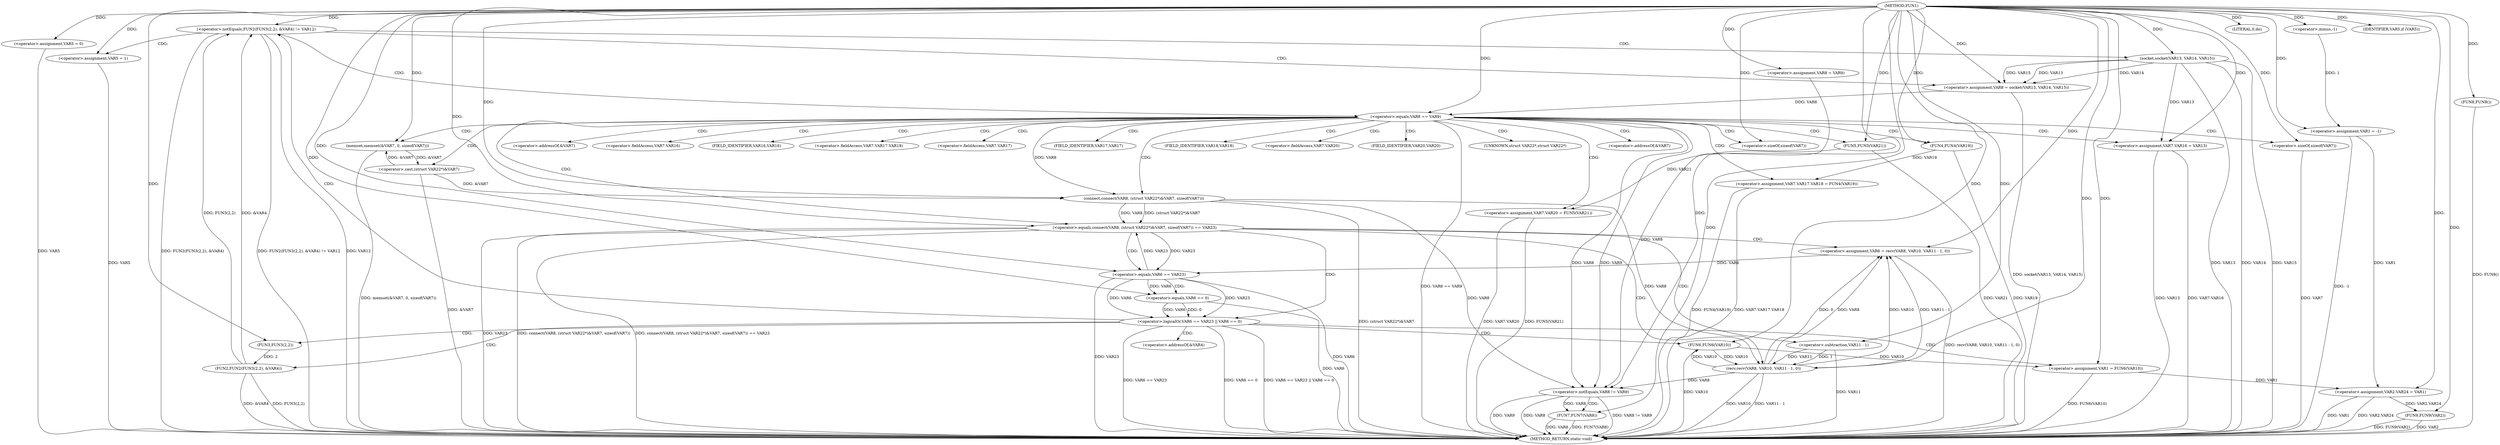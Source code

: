 digraph FUN1 {  
"1000100" [label = "(METHOD,FUN1)" ]
"1000229" [label = "(METHOD_RETURN,static void)" ]
"1000104" [label = "(<operator>.assignment,VAR1 = -1)" ]
"1000106" [label = "(<operator>.minus,-1)" ]
"1000111" [label = "(<operator>.assignment,VAR5 = 0)" ]
"1000117" [label = "(<operator>.assignment,VAR8 = VAR9)" ]
"1000124" [label = "(<operator>.notEquals,FUN2(FUN3(2,2), &VAR4) != VAR12)" ]
"1000125" [label = "(FUN2,FUN2(FUN3(2,2), &VAR4))" ]
"1000126" [label = "(FUN3,FUN3(2,2))" ]
"1000134" [label = "(<operator>.assignment,VAR5 = 1)" ]
"1000137" [label = "(<operator>.assignment,VAR8 = socket(VAR13, VAR14, VAR15))" ]
"1000139" [label = "(socket,socket(VAR13, VAR14, VAR15))" ]
"1000144" [label = "(<operator>.equals,VAR8 == VAR9)" ]
"1000149" [label = "(memset,memset(&VAR7, 0, sizeof(VAR7)))" ]
"1000153" [label = "(<operator>.sizeOf,sizeof(VAR7))" ]
"1000155" [label = "(<operator>.assignment,VAR7.VAR16 = VAR13)" ]
"1000160" [label = "(<operator>.assignment,VAR7.VAR17.VAR18 = FUN4(VAR19))" ]
"1000166" [label = "(FUN4,FUN4(VAR19))" ]
"1000168" [label = "(<operator>.assignment,VAR7.VAR20 = FUN5(VAR21))" ]
"1000172" [label = "(FUN5,FUN5(VAR21))" ]
"1000175" [label = "(<operator>.equals,connect(VAR8, (struct VAR22*)&VAR7, sizeof(VAR7)) == VAR23)" ]
"1000176" [label = "(connect,connect(VAR8, (struct VAR22*)&VAR7, sizeof(VAR7)))" ]
"1000178" [label = "(<operator>.cast,(struct VAR22*)&VAR7)" ]
"1000182" [label = "(<operator>.sizeOf,sizeof(VAR7))" ]
"1000187" [label = "(<operator>.assignment,VAR6 = recv(VAR8, VAR10, VAR11 - 1, 0))" ]
"1000189" [label = "(recv,recv(VAR8, VAR10, VAR11 - 1, 0))" ]
"1000192" [label = "(<operator>.subtraction,VAR11 - 1)" ]
"1000197" [label = "(<operator>.logicalOr,VAR6 == VAR23 || VAR6 == 0)" ]
"1000198" [label = "(<operator>.equals,VAR6 == VAR23)" ]
"1000201" [label = "(<operator>.equals,VAR6 == 0)" ]
"1000206" [label = "(<operator>.assignment,VAR1 = FUN6(VAR10))" ]
"1000208" [label = "(FUN6,FUN6(VAR10))" ]
"1000210" [label = "(LITERAL,0,do)" ]
"1000212" [label = "(<operator>.notEquals,VAR8 != VAR9)" ]
"1000216" [label = "(FUN7,FUN7(VAR8))" ]
"1000219" [label = "(IDENTIFIER,VAR5,if (VAR5))" ]
"1000221" [label = "(FUN8,FUN8())" ]
"1000222" [label = "(<operator>.assignment,VAR2.VAR24 = VAR1)" ]
"1000227" [label = "(FUN9,FUN9(VAR2))" ]
"1000129" [label = "(<operator>.addressOf,&VAR4)" ]
"1000150" [label = "(<operator>.addressOf,&VAR7)" ]
"1000156" [label = "(<operator>.fieldAccess,VAR7.VAR16)" ]
"1000158" [label = "(FIELD_IDENTIFIER,VAR16,VAR16)" ]
"1000161" [label = "(<operator>.fieldAccess,VAR7.VAR17.VAR18)" ]
"1000162" [label = "(<operator>.fieldAccess,VAR7.VAR17)" ]
"1000164" [label = "(FIELD_IDENTIFIER,VAR17,VAR17)" ]
"1000165" [label = "(FIELD_IDENTIFIER,VAR18,VAR18)" ]
"1000169" [label = "(<operator>.fieldAccess,VAR7.VAR20)" ]
"1000171" [label = "(FIELD_IDENTIFIER,VAR20,VAR20)" ]
"1000179" [label = "(UNKNOWN,struct VAR22*,struct VAR22*)" ]
"1000180" [label = "(<operator>.addressOf,&VAR7)" ]
  "1000168" -> "1000229"  [ label = "DDG: VAR7.VAR20"] 
  "1000222" -> "1000229"  [ label = "DDG: VAR1"] 
  "1000111" -> "1000229"  [ label = "DDG: VAR5"] 
  "1000212" -> "1000229"  [ label = "DDG: VAR8 != VAR9"] 
  "1000155" -> "1000229"  [ label = "DDG: VAR7.VAR16"] 
  "1000176" -> "1000229"  [ label = "DDG: (struct VAR22*)&VAR7"] 
  "1000155" -> "1000229"  [ label = "DDG: VAR13"] 
  "1000125" -> "1000229"  [ label = "DDG: FUN3(2,2)"] 
  "1000168" -> "1000229"  [ label = "DDG: FUN5(VAR21)"] 
  "1000139" -> "1000229"  [ label = "DDG: VAR15"] 
  "1000221" -> "1000229"  [ label = "DDG: FUN8()"] 
  "1000124" -> "1000229"  [ label = "DDG: FUN2(FUN3(2,2), &VAR4)"] 
  "1000197" -> "1000229"  [ label = "DDG: VAR6 == 0"] 
  "1000227" -> "1000229"  [ label = "DDG: FUN9(VAR2)"] 
  "1000222" -> "1000229"  [ label = "DDG: VAR2.VAR24"] 
  "1000208" -> "1000229"  [ label = "DDG: VAR10"] 
  "1000198" -> "1000229"  [ label = "DDG: VAR23"] 
  "1000216" -> "1000229"  [ label = "DDG: FUN7(VAR8)"] 
  "1000216" -> "1000229"  [ label = "DDG: VAR8"] 
  "1000227" -> "1000229"  [ label = "DDG: VAR2"] 
  "1000212" -> "1000229"  [ label = "DDG: VAR9"] 
  "1000187" -> "1000229"  [ label = "DDG: recv(VAR8, VAR10, VAR11 - 1, 0)"] 
  "1000139" -> "1000229"  [ label = "DDG: VAR14"] 
  "1000137" -> "1000229"  [ label = "DDG: socket(VAR13, VAR14, VAR15)"] 
  "1000160" -> "1000229"  [ label = "DDG: FUN4(VAR19)"] 
  "1000139" -> "1000229"  [ label = "DDG: VAR13"] 
  "1000175" -> "1000229"  [ label = "DDG: VAR23"] 
  "1000125" -> "1000229"  [ label = "DDG: &VAR4"] 
  "1000144" -> "1000229"  [ label = "DDG: VAR8 == VAR9"] 
  "1000166" -> "1000229"  [ label = "DDG: VAR19"] 
  "1000189" -> "1000229"  [ label = "DDG: VAR10"] 
  "1000178" -> "1000229"  [ label = "DDG: &VAR7"] 
  "1000206" -> "1000229"  [ label = "DDG: FUN6(VAR10)"] 
  "1000149" -> "1000229"  [ label = "DDG: memset(&VAR7, 0, sizeof(VAR7))"] 
  "1000175" -> "1000229"  [ label = "DDG: connect(VAR8, (struct VAR22*)&VAR7, sizeof(VAR7))"] 
  "1000197" -> "1000229"  [ label = "DDG: VAR6 == VAR23 || VAR6 == 0"] 
  "1000198" -> "1000229"  [ label = "DDG: VAR6"] 
  "1000212" -> "1000229"  [ label = "DDG: VAR8"] 
  "1000134" -> "1000229"  [ label = "DDG: VAR5"] 
  "1000192" -> "1000229"  [ label = "DDG: VAR11"] 
  "1000172" -> "1000229"  [ label = "DDG: VAR21"] 
  "1000182" -> "1000229"  [ label = "DDG: VAR7"] 
  "1000189" -> "1000229"  [ label = "DDG: VAR11 - 1"] 
  "1000160" -> "1000229"  [ label = "DDG: VAR7.VAR17.VAR18"] 
  "1000104" -> "1000229"  [ label = "DDG: -1"] 
  "1000175" -> "1000229"  [ label = "DDG: connect(VAR8, (struct VAR22*)&VAR7, sizeof(VAR7)) == VAR23"] 
  "1000124" -> "1000229"  [ label = "DDG: FUN2(FUN3(2,2), &VAR4) != VAR12"] 
  "1000197" -> "1000229"  [ label = "DDG: VAR6 == VAR23"] 
  "1000124" -> "1000229"  [ label = "DDG: VAR12"] 
  "1000201" -> "1000229"  [ label = "DDG: VAR6"] 
  "1000106" -> "1000104"  [ label = "DDG: 1"] 
  "1000100" -> "1000104"  [ label = "DDG: "] 
  "1000100" -> "1000106"  [ label = "DDG: "] 
  "1000100" -> "1000111"  [ label = "DDG: "] 
  "1000100" -> "1000117"  [ label = "DDG: "] 
  "1000125" -> "1000124"  [ label = "DDG: FUN3(2,2)"] 
  "1000125" -> "1000124"  [ label = "DDG: &VAR4"] 
  "1000126" -> "1000125"  [ label = "DDG: 2"] 
  "1000100" -> "1000126"  [ label = "DDG: "] 
  "1000100" -> "1000124"  [ label = "DDG: "] 
  "1000100" -> "1000134"  [ label = "DDG: "] 
  "1000139" -> "1000137"  [ label = "DDG: VAR13"] 
  "1000139" -> "1000137"  [ label = "DDG: VAR14"] 
  "1000139" -> "1000137"  [ label = "DDG: VAR15"] 
  "1000100" -> "1000137"  [ label = "DDG: "] 
  "1000100" -> "1000139"  [ label = "DDG: "] 
  "1000137" -> "1000144"  [ label = "DDG: VAR8"] 
  "1000100" -> "1000144"  [ label = "DDG: "] 
  "1000178" -> "1000149"  [ label = "DDG: &VAR7"] 
  "1000100" -> "1000149"  [ label = "DDG: "] 
  "1000100" -> "1000153"  [ label = "DDG: "] 
  "1000139" -> "1000155"  [ label = "DDG: VAR13"] 
  "1000100" -> "1000155"  [ label = "DDG: "] 
  "1000166" -> "1000160"  [ label = "DDG: VAR19"] 
  "1000100" -> "1000166"  [ label = "DDG: "] 
  "1000172" -> "1000168"  [ label = "DDG: VAR21"] 
  "1000100" -> "1000172"  [ label = "DDG: "] 
  "1000176" -> "1000175"  [ label = "DDG: VAR8"] 
  "1000176" -> "1000175"  [ label = "DDG: (struct VAR22*)&VAR7"] 
  "1000144" -> "1000176"  [ label = "DDG: VAR8"] 
  "1000100" -> "1000176"  [ label = "DDG: "] 
  "1000178" -> "1000176"  [ label = "DDG: &VAR7"] 
  "1000149" -> "1000178"  [ label = "DDG: &VAR7"] 
  "1000100" -> "1000182"  [ label = "DDG: "] 
  "1000198" -> "1000175"  [ label = "DDG: VAR23"] 
  "1000100" -> "1000175"  [ label = "DDG: "] 
  "1000189" -> "1000187"  [ label = "DDG: VAR8"] 
  "1000189" -> "1000187"  [ label = "DDG: VAR10"] 
  "1000189" -> "1000187"  [ label = "DDG: VAR11 - 1"] 
  "1000189" -> "1000187"  [ label = "DDG: 0"] 
  "1000100" -> "1000187"  [ label = "DDG: "] 
  "1000176" -> "1000189"  [ label = "DDG: VAR8"] 
  "1000100" -> "1000189"  [ label = "DDG: "] 
  "1000208" -> "1000189"  [ label = "DDG: VAR10"] 
  "1000192" -> "1000189"  [ label = "DDG: VAR11"] 
  "1000192" -> "1000189"  [ label = "DDG: 1"] 
  "1000100" -> "1000192"  [ label = "DDG: "] 
  "1000198" -> "1000197"  [ label = "DDG: VAR6"] 
  "1000198" -> "1000197"  [ label = "DDG: VAR23"] 
  "1000187" -> "1000198"  [ label = "DDG: VAR6"] 
  "1000100" -> "1000198"  [ label = "DDG: "] 
  "1000175" -> "1000198"  [ label = "DDG: VAR23"] 
  "1000201" -> "1000197"  [ label = "DDG: VAR6"] 
  "1000201" -> "1000197"  [ label = "DDG: 0"] 
  "1000198" -> "1000201"  [ label = "DDG: VAR6"] 
  "1000100" -> "1000201"  [ label = "DDG: "] 
  "1000208" -> "1000206"  [ label = "DDG: VAR10"] 
  "1000100" -> "1000206"  [ label = "DDG: "] 
  "1000189" -> "1000208"  [ label = "DDG: VAR10"] 
  "1000100" -> "1000208"  [ label = "DDG: "] 
  "1000100" -> "1000210"  [ label = "DDG: "] 
  "1000189" -> "1000212"  [ label = "DDG: VAR8"] 
  "1000117" -> "1000212"  [ label = "DDG: VAR8"] 
  "1000144" -> "1000212"  [ label = "DDG: VAR8"] 
  "1000176" -> "1000212"  [ label = "DDG: VAR8"] 
  "1000100" -> "1000212"  [ label = "DDG: "] 
  "1000144" -> "1000212"  [ label = "DDG: VAR9"] 
  "1000212" -> "1000216"  [ label = "DDG: VAR8"] 
  "1000100" -> "1000216"  [ label = "DDG: "] 
  "1000100" -> "1000219"  [ label = "DDG: "] 
  "1000100" -> "1000221"  [ label = "DDG: "] 
  "1000104" -> "1000222"  [ label = "DDG: VAR1"] 
  "1000206" -> "1000222"  [ label = "DDG: VAR1"] 
  "1000100" -> "1000222"  [ label = "DDG: "] 
  "1000222" -> "1000227"  [ label = "DDG: VAR2.VAR24"] 
  "1000100" -> "1000227"  [ label = "DDG: "] 
  "1000124" -> "1000139"  [ label = "CDG: "] 
  "1000124" -> "1000144"  [ label = "CDG: "] 
  "1000124" -> "1000137"  [ label = "CDG: "] 
  "1000124" -> "1000134"  [ label = "CDG: "] 
  "1000144" -> "1000153"  [ label = "CDG: "] 
  "1000144" -> "1000164"  [ label = "CDG: "] 
  "1000144" -> "1000156"  [ label = "CDG: "] 
  "1000144" -> "1000161"  [ label = "CDG: "] 
  "1000144" -> "1000182"  [ label = "CDG: "] 
  "1000144" -> "1000150"  [ label = "CDG: "] 
  "1000144" -> "1000166"  [ label = "CDG: "] 
  "1000144" -> "1000180"  [ label = "CDG: "] 
  "1000144" -> "1000165"  [ label = "CDG: "] 
  "1000144" -> "1000172"  [ label = "CDG: "] 
  "1000144" -> "1000149"  [ label = "CDG: "] 
  "1000144" -> "1000169"  [ label = "CDG: "] 
  "1000144" -> "1000168"  [ label = "CDG: "] 
  "1000144" -> "1000178"  [ label = "CDG: "] 
  "1000144" -> "1000158"  [ label = "CDG: "] 
  "1000144" -> "1000175"  [ label = "CDG: "] 
  "1000144" -> "1000155"  [ label = "CDG: "] 
  "1000144" -> "1000160"  [ label = "CDG: "] 
  "1000144" -> "1000171"  [ label = "CDG: "] 
  "1000144" -> "1000179"  [ label = "CDG: "] 
  "1000144" -> "1000176"  [ label = "CDG: "] 
  "1000144" -> "1000162"  [ label = "CDG: "] 
  "1000175" -> "1000197"  [ label = "CDG: "] 
  "1000175" -> "1000189"  [ label = "CDG: "] 
  "1000175" -> "1000192"  [ label = "CDG: "] 
  "1000175" -> "1000198"  [ label = "CDG: "] 
  "1000175" -> "1000187"  [ label = "CDG: "] 
  "1000197" -> "1000208"  [ label = "CDG: "] 
  "1000197" -> "1000206"  [ label = "CDG: "] 
  "1000197" -> "1000125"  [ label = "CDG: "] 
  "1000197" -> "1000126"  [ label = "CDG: "] 
  "1000197" -> "1000129"  [ label = "CDG: "] 
  "1000197" -> "1000124"  [ label = "CDG: "] 
  "1000198" -> "1000201"  [ label = "CDG: "] 
  "1000212" -> "1000216"  [ label = "CDG: "] 
}
